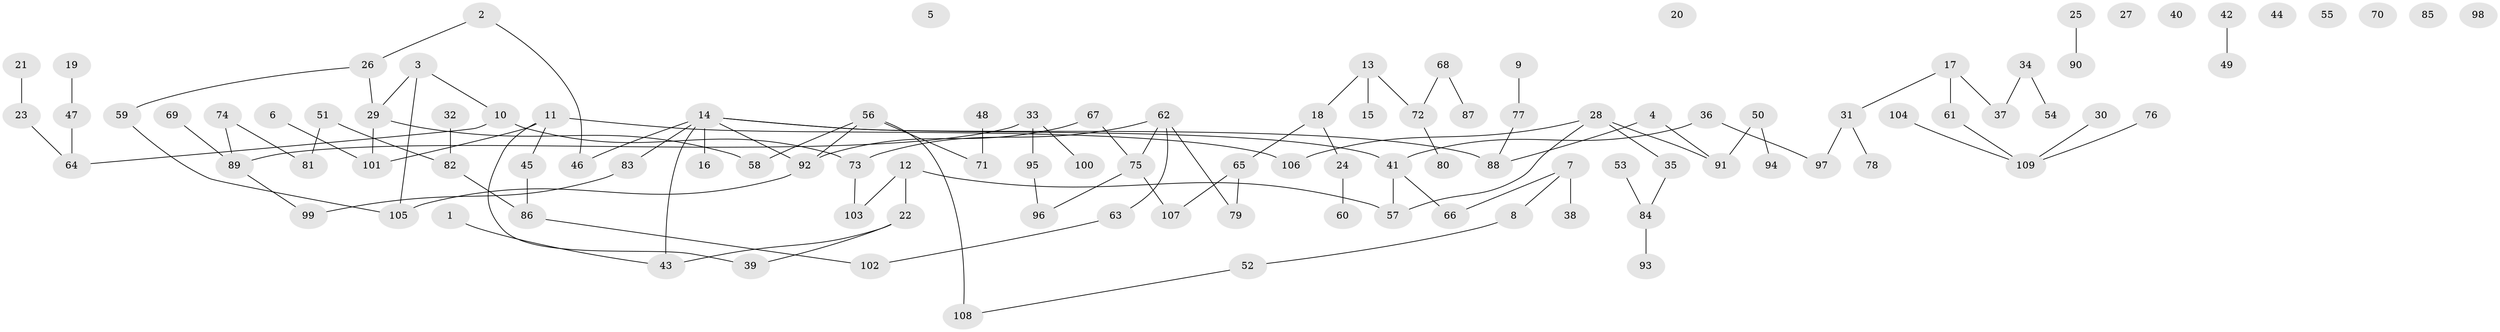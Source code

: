 // Generated by graph-tools (version 1.1) at 2025/00/03/09/25 03:00:52]
// undirected, 109 vertices, 111 edges
graph export_dot {
graph [start="1"]
  node [color=gray90,style=filled];
  1;
  2;
  3;
  4;
  5;
  6;
  7;
  8;
  9;
  10;
  11;
  12;
  13;
  14;
  15;
  16;
  17;
  18;
  19;
  20;
  21;
  22;
  23;
  24;
  25;
  26;
  27;
  28;
  29;
  30;
  31;
  32;
  33;
  34;
  35;
  36;
  37;
  38;
  39;
  40;
  41;
  42;
  43;
  44;
  45;
  46;
  47;
  48;
  49;
  50;
  51;
  52;
  53;
  54;
  55;
  56;
  57;
  58;
  59;
  60;
  61;
  62;
  63;
  64;
  65;
  66;
  67;
  68;
  69;
  70;
  71;
  72;
  73;
  74;
  75;
  76;
  77;
  78;
  79;
  80;
  81;
  82;
  83;
  84;
  85;
  86;
  87;
  88;
  89;
  90;
  91;
  92;
  93;
  94;
  95;
  96;
  97;
  98;
  99;
  100;
  101;
  102;
  103;
  104;
  105;
  106;
  107;
  108;
  109;
  1 -- 43;
  2 -- 26;
  2 -- 46;
  3 -- 10;
  3 -- 29;
  3 -- 105;
  4 -- 88;
  4 -- 91;
  6 -- 101;
  7 -- 8;
  7 -- 38;
  7 -- 66;
  8 -- 52;
  9 -- 77;
  10 -- 64;
  10 -- 73;
  11 -- 39;
  11 -- 45;
  11 -- 101;
  11 -- 106;
  12 -- 22;
  12 -- 57;
  12 -- 103;
  13 -- 15;
  13 -- 18;
  13 -- 72;
  14 -- 16;
  14 -- 41;
  14 -- 43;
  14 -- 46;
  14 -- 83;
  14 -- 88;
  14 -- 92;
  17 -- 31;
  17 -- 37;
  17 -- 61;
  18 -- 24;
  18 -- 65;
  19 -- 47;
  21 -- 23;
  22 -- 39;
  22 -- 43;
  23 -- 64;
  24 -- 60;
  25 -- 90;
  26 -- 29;
  26 -- 59;
  28 -- 35;
  28 -- 57;
  28 -- 91;
  28 -- 106;
  29 -- 58;
  29 -- 101;
  30 -- 109;
  31 -- 78;
  31 -- 97;
  32 -- 82;
  33 -- 89;
  33 -- 95;
  33 -- 100;
  34 -- 37;
  34 -- 54;
  35 -- 84;
  36 -- 41;
  36 -- 97;
  41 -- 57;
  41 -- 66;
  42 -- 49;
  45 -- 86;
  47 -- 64;
  48 -- 71;
  50 -- 91;
  50 -- 94;
  51 -- 81;
  51 -- 82;
  52 -- 108;
  53 -- 84;
  56 -- 58;
  56 -- 71;
  56 -- 92;
  56 -- 108;
  59 -- 105;
  61 -- 109;
  62 -- 63;
  62 -- 73;
  62 -- 75;
  62 -- 79;
  63 -- 102;
  65 -- 79;
  65 -- 107;
  67 -- 75;
  67 -- 92;
  68 -- 72;
  68 -- 87;
  69 -- 89;
  72 -- 80;
  73 -- 103;
  74 -- 81;
  74 -- 89;
  75 -- 96;
  75 -- 107;
  76 -- 109;
  77 -- 88;
  82 -- 86;
  83 -- 99;
  84 -- 93;
  86 -- 102;
  89 -- 99;
  92 -- 105;
  95 -- 96;
  104 -- 109;
}
